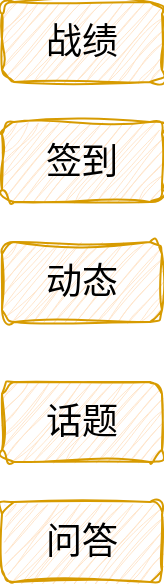 <mxfile version="21.3.7" type="github">
  <diagram name="第 1 页" id="VlbDRRU05p334B86dTlG">
    <mxGraphModel dx="1242" dy="795" grid="1" gridSize="10" guides="1" tooltips="1" connect="1" arrows="1" fold="1" page="1" pageScale="1" pageWidth="827" pageHeight="1169" math="0" shadow="0">
      <root>
        <mxCell id="0" />
        <mxCell id="1" parent="0" />
        <mxCell id="4rPt64J2OixNxiuJa1zP-2" value="&lt;font style=&quot;font-size: 18px;&quot;&gt;战绩&lt;/font&gt;" style="rounded=1;whiteSpace=wrap;html=1;fillColor=#ffe6cc;strokeColor=#d79b00;sketch=1;curveFitting=1;jiggle=2;" vertex="1" parent="1">
          <mxGeometry x="110" y="140" width="80" height="40" as="geometry" />
        </mxCell>
        <mxCell id="4rPt64J2OixNxiuJa1zP-3" value="&lt;font style=&quot;font-size: 18px;&quot;&gt;签到&lt;/font&gt;" style="rounded=1;whiteSpace=wrap;html=1;fillColor=#ffe6cc;strokeColor=#d79b00;sketch=1;curveFitting=1;jiggle=2;" vertex="1" parent="1">
          <mxGeometry x="110" y="200" width="80" height="40" as="geometry" />
        </mxCell>
        <mxCell id="4rPt64J2OixNxiuJa1zP-4" value="&lt;font style=&quot;font-size: 18px;&quot;&gt;动态&lt;/font&gt;" style="rounded=1;whiteSpace=wrap;html=1;fillColor=#ffe6cc;strokeColor=#d79b00;sketch=1;curveFitting=1;jiggle=2;" vertex="1" parent="1">
          <mxGeometry x="110" y="260" width="80" height="40" as="geometry" />
        </mxCell>
        <mxCell id="4rPt64J2OixNxiuJa1zP-5" value="&lt;font style=&quot;font-size: 18px;&quot;&gt;话题&lt;/font&gt;" style="rounded=1;whiteSpace=wrap;html=1;fillColor=#ffe6cc;strokeColor=#d79b00;sketch=1;curveFitting=1;jiggle=2;" vertex="1" parent="1">
          <mxGeometry x="110" y="330" width="80" height="40" as="geometry" />
        </mxCell>
        <mxCell id="4rPt64J2OixNxiuJa1zP-6" value="&lt;font style=&quot;font-size: 18px;&quot;&gt;问答&lt;/font&gt;" style="rounded=1;whiteSpace=wrap;html=1;fillColor=#ffe6cc;strokeColor=#d79b00;sketch=1;curveFitting=1;jiggle=2;" vertex="1" parent="1">
          <mxGeometry x="110" y="390" width="80" height="40" as="geometry" />
        </mxCell>
      </root>
    </mxGraphModel>
  </diagram>
</mxfile>
